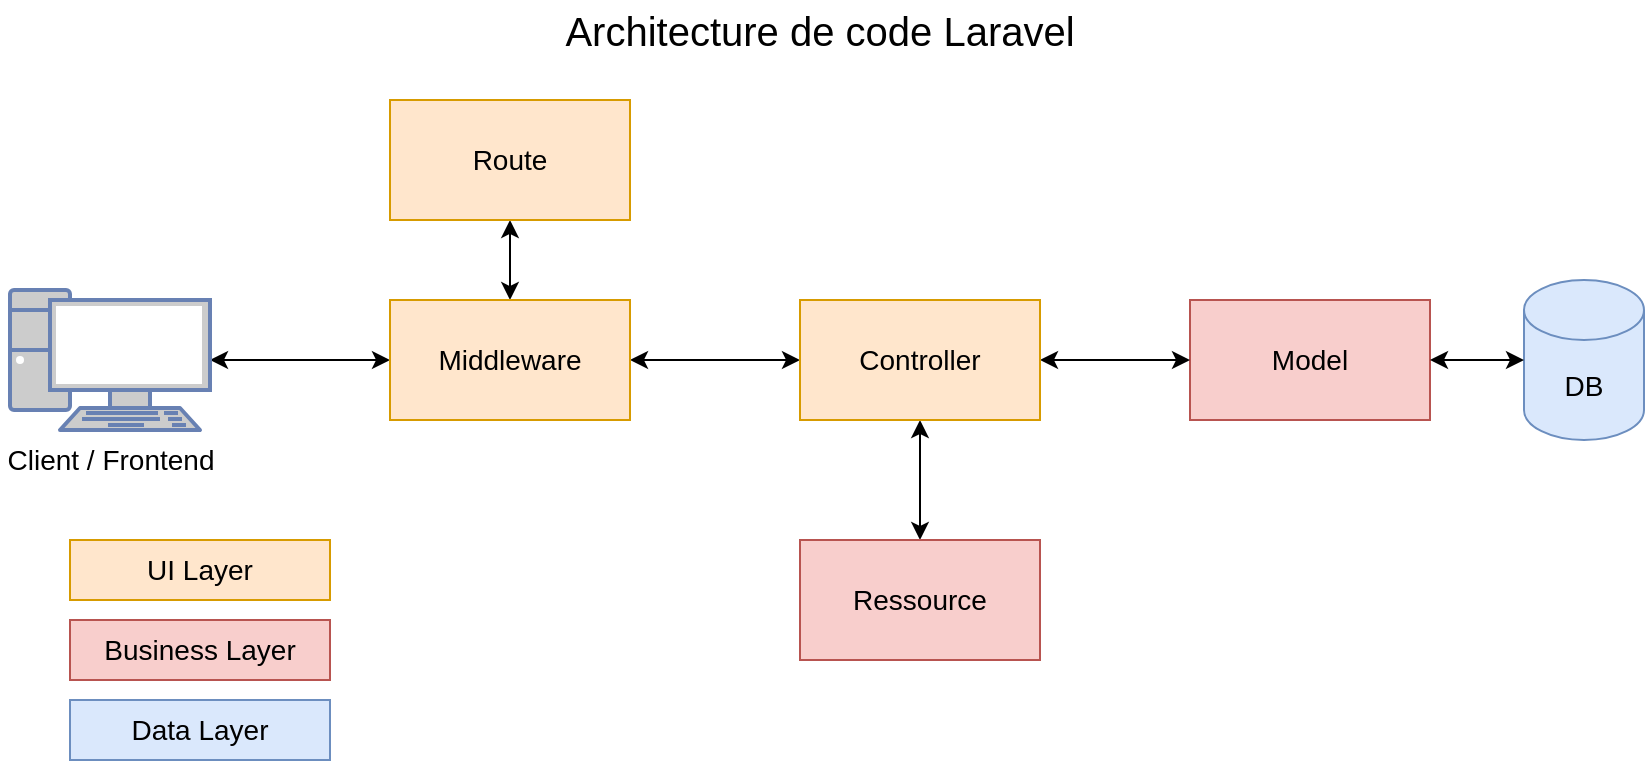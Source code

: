 <mxfile version="17.4.2" type="device"><diagram id="VIHY0Vw4C8M7LdtZRtX4" name="Architecture Laravel"><mxGraphModel dx="1038" dy="641" grid="1" gridSize="10" guides="1" tooltips="1" connect="1" arrows="1" fold="1" page="1" pageScale="1" pageWidth="827" pageHeight="1169" math="0" shadow="0"><root><mxCell id="oCT3yiTL0AqQKgWV1cJm-0"/><mxCell id="oCT3yiTL0AqQKgWV1cJm-1" parent="oCT3yiTL0AqQKgWV1cJm-0"/><mxCell id="m7BvFR1fBZ76XFTw_3Rl-1" value="Middleware" style="rounded=0;whiteSpace=wrap;html=1;fillColor=#ffe6cc;strokeColor=#d79b00;" parent="oCT3yiTL0AqQKgWV1cJm-1" vertex="1"><mxGeometry x="195" y="150" width="120" height="60" as="geometry"/></mxCell><mxCell id="m7BvFR1fBZ76XFTw_3Rl-2" value="Controller" style="rounded=0;whiteSpace=wrap;html=1;fillColor=#ffe6cc;strokeColor=#d79b00;" parent="oCT3yiTL0AqQKgWV1cJm-1" vertex="1"><mxGeometry x="400" y="150" width="120" height="60" as="geometry"/></mxCell><mxCell id="m7BvFR1fBZ76XFTw_3Rl-3" value="Model" style="rounded=0;whiteSpace=wrap;html=1;fillColor=#f8cecc;strokeColor=#b85450;fontSize=14;" parent="oCT3yiTL0AqQKgWV1cJm-1" vertex="1"><mxGeometry x="595" y="150" width="120" height="60" as="geometry"/></mxCell><mxCell id="m7BvFR1fBZ76XFTw_3Rl-4" value="DB" style="shape=cylinder3;whiteSpace=wrap;html=1;boundedLbl=1;backgroundOutline=1;size=15;fillColor=#dae8fc;strokeColor=#6c8ebf;fontSize=14;" parent="oCT3yiTL0AqQKgWV1cJm-1" vertex="1"><mxGeometry x="762" y="140" width="60" height="80" as="geometry"/></mxCell><mxCell id="m7BvFR1fBZ76XFTw_3Rl-5" value="" style="endArrow=classic;startArrow=classic;html=1;rounded=0;strokeColor=#000000;fillColor=#000000;entryX=0.5;entryY=1;entryDx=0;entryDy=0;exitX=0.5;exitY=0;exitDx=0;exitDy=0;" parent="oCT3yiTL0AqQKgWV1cJm-1" source="m7BvFR1fBZ76XFTw_3Rl-15" target="m7BvFR1fBZ76XFTw_3Rl-2" edge="1"><mxGeometry width="50" height="50" relative="1" as="geometry"><mxPoint x="130" y="180" as="sourcePoint"/><mxPoint x="50" y="19" as="targetPoint"/></mxGeometry></mxCell><mxCell id="m7BvFR1fBZ76XFTw_3Rl-6" value="" style="endArrow=classic;startArrow=classic;html=1;rounded=0;strokeColor=#000000;fillColor=#000000;entryX=0;entryY=0.5;entryDx=0;entryDy=0;exitX=1;exitY=0.5;exitDx=0;exitDy=0;exitPerimeter=0;" parent="oCT3yiTL0AqQKgWV1cJm-1" source="_CjH156TlxMdz3yTfG2W-0" target="m7BvFR1fBZ76XFTw_3Rl-1" edge="1"><mxGeometry width="50" height="50" relative="1" as="geometry"><mxPoint x="115" y="180" as="sourcePoint"/><mxPoint x="175" y="120" as="targetPoint"/></mxGeometry></mxCell><mxCell id="m7BvFR1fBZ76XFTw_3Rl-7" value="" style="endArrow=classic;startArrow=classic;html=1;rounded=0;strokeColor=#000000;fillColor=#000000;entryX=0;entryY=0.5;entryDx=0;entryDy=0;exitX=1;exitY=0.5;exitDx=0;exitDy=0;" parent="oCT3yiTL0AqQKgWV1cJm-1" source="m7BvFR1fBZ76XFTw_3Rl-2" target="m7BvFR1fBZ76XFTw_3Rl-3" edge="1"><mxGeometry width="50" height="50" relative="1" as="geometry"><mxPoint x="255" y="210" as="sourcePoint"/><mxPoint x="255" y="140" as="targetPoint"/></mxGeometry></mxCell><mxCell id="m7BvFR1fBZ76XFTw_3Rl-8" value="" style="endArrow=classic;startArrow=classic;html=1;rounded=0;strokeColor=#000000;fillColor=#000000;entryX=0;entryY=0.5;entryDx=0;entryDy=0;exitX=1;exitY=0.5;exitDx=0;exitDy=0;" parent="oCT3yiTL0AqQKgWV1cJm-1" source="m7BvFR1fBZ76XFTw_3Rl-1" target="m7BvFR1fBZ76XFTw_3Rl-2" edge="1"><mxGeometry width="50" height="50" relative="1" as="geometry"><mxPoint x="265" y="220" as="sourcePoint"/><mxPoint x="265" y="150" as="targetPoint"/></mxGeometry></mxCell><mxCell id="m7BvFR1fBZ76XFTw_3Rl-9" value="" style="endArrow=classic;startArrow=classic;html=1;rounded=0;strokeColor=#000000;fillColor=#000000;entryX=0;entryY=0.5;entryDx=0;entryDy=0;entryPerimeter=0;exitX=1;exitY=0.5;exitDx=0;exitDy=0;" parent="oCT3yiTL0AqQKgWV1cJm-1" source="m7BvFR1fBZ76XFTw_3Rl-3" target="m7BvFR1fBZ76XFTw_3Rl-4" edge="1"><mxGeometry width="50" height="50" relative="1" as="geometry"><mxPoint x="715" y="300" as="sourcePoint"/><mxPoint x="715" y="230" as="targetPoint"/></mxGeometry></mxCell><mxCell id="m7BvFR1fBZ76XFTw_3Rl-10" value="Architecture de code Laravel" style="text;html=1;strokeColor=none;fillColor=none;align=center;verticalAlign=middle;whiteSpace=wrap;rounded=0;fontSize=20;" parent="oCT3yiTL0AqQKgWV1cJm-1" vertex="1"><mxGeometry width="820" height="30" as="geometry"/></mxCell><mxCell id="m7BvFR1fBZ76XFTw_3Rl-13" value="Route" style="rounded=0;whiteSpace=wrap;html=1;fillColor=#ffe6cc;strokeColor=#d79b00;" parent="oCT3yiTL0AqQKgWV1cJm-1" vertex="1"><mxGeometry x="195" y="50" width="120" height="60" as="geometry"/></mxCell><mxCell id="m7BvFR1fBZ76XFTw_3Rl-14" value="" style="endArrow=classic;startArrow=classic;html=1;rounded=0;strokeColor=#000000;fillColor=#000000;exitX=0.5;exitY=0;exitDx=0;exitDy=0;entryX=0.5;entryY=1;entryDx=0;entryDy=0;" parent="oCT3yiTL0AqQKgWV1cJm-1" source="m7BvFR1fBZ76XFTw_3Rl-1" target="m7BvFR1fBZ76XFTw_3Rl-13" edge="1"><mxGeometry width="50" height="50" relative="1" as="geometry"><mxPoint x="265" y="140" as="sourcePoint"/><mxPoint x="375" y="110" as="targetPoint"/></mxGeometry></mxCell><mxCell id="m7BvFR1fBZ76XFTw_3Rl-15" value="Ressource" style="rounded=0;whiteSpace=wrap;html=1;fillColor=#f8cecc;strokeColor=#b85450;fontSize=14;" parent="oCT3yiTL0AqQKgWV1cJm-1" vertex="1"><mxGeometry x="400" y="270" width="120" height="60" as="geometry"/></mxCell><mxCell id="_CjH156TlxMdz3yTfG2W-0" value="Client / Frontend" style="fontColor=#000000;verticalAlign=top;verticalLabelPosition=bottom;labelPosition=center;align=center;html=1;outlineConnect=0;fillColor=#CCCCCC;strokeColor=#6881B3;gradientColor=none;gradientDirection=north;strokeWidth=2;shape=mxgraph.networks.pc;fontSize=14;" parent="oCT3yiTL0AqQKgWV1cJm-1" vertex="1"><mxGeometry x="5" y="145" width="100" height="70" as="geometry"/></mxCell><mxCell id="FqfnoRO3ZaObfMkRB1J--0" value="Business Layer" style="text;html=1;strokeColor=#b85450;fillColor=#f8cecc;align=center;verticalAlign=middle;whiteSpace=wrap;rounded=0;fontSize=14;" parent="oCT3yiTL0AqQKgWV1cJm-1" vertex="1"><mxGeometry x="35" y="310" width="130" height="30" as="geometry"/></mxCell><mxCell id="FqfnoRO3ZaObfMkRB1J--1" value="UI Layer" style="text;html=1;strokeColor=#d79b00;fillColor=#ffe6cc;align=center;verticalAlign=middle;whiteSpace=wrap;rounded=0;fontSize=14;" parent="oCT3yiTL0AqQKgWV1cJm-1" vertex="1"><mxGeometry x="35" y="270" width="130" height="30" as="geometry"/></mxCell><mxCell id="FqfnoRO3ZaObfMkRB1J--2" value="Data Layer" style="text;html=1;strokeColor=#6c8ebf;fillColor=#dae8fc;align=center;verticalAlign=middle;whiteSpace=wrap;rounded=0;fontSize=14;" parent="oCT3yiTL0AqQKgWV1cJm-1" vertex="1"><mxGeometry x="35.0" y="350" width="130" height="30" as="geometry"/></mxCell><mxCell id="xNvcaEKbBB2DVTB2q1r2-0" value="Route" style="rounded=0;whiteSpace=wrap;html=1;fillColor=#ffe6cc;strokeColor=#d79b00;fontSize=14;" parent="oCT3yiTL0AqQKgWV1cJm-1" vertex="1"><mxGeometry x="195" y="50" width="120" height="60" as="geometry"/></mxCell><mxCell id="xNvcaEKbBB2DVTB2q1r2-1" value="Middleware" style="rounded=0;whiteSpace=wrap;html=1;fillColor=#ffe6cc;strokeColor=#d79b00;fontSize=14;" parent="oCT3yiTL0AqQKgWV1cJm-1" vertex="1"><mxGeometry x="195" y="150" width="120" height="60" as="geometry"/></mxCell><mxCell id="xNvcaEKbBB2DVTB2q1r2-2" value="Controller" style="rounded=0;whiteSpace=wrap;html=1;fillColor=#ffe6cc;strokeColor=#d79b00;fontSize=14;" parent="oCT3yiTL0AqQKgWV1cJm-1" vertex="1"><mxGeometry x="400" y="150" width="120" height="60" as="geometry"/></mxCell></root></mxGraphModel></diagram></mxfile>
